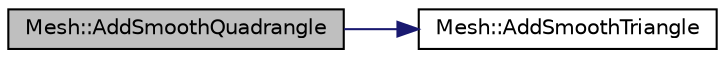 digraph "Mesh::AddSmoothQuadrangle"
{
 // LATEX_PDF_SIZE
  edge [fontname="Helvetica",fontsize="10",labelfontname="Helvetica",labelfontsize="10"];
  node [fontname="Helvetica",fontsize="10",shape=record];
  rankdir="LR";
  Node1 [label="Mesh::AddSmoothQuadrangle",height=0.2,width=0.4,color="black", fillcolor="grey75", style="filled", fontcolor="black",tooltip="Add a smmoth quadrangle to the geometry."];
  Node1 -> Node2 [color="midnightblue",fontsize="10",style="solid",fontname="Helvetica"];
  Node2 [label="Mesh::AddSmoothTriangle",height=0.2,width=0.4,color="black", fillcolor="white", style="filled",URL="$class_mesh.html#a53b06b460860c9f904216f58a4a09b0c",tooltip="Add a smooth triangle to the geometry."];
}
